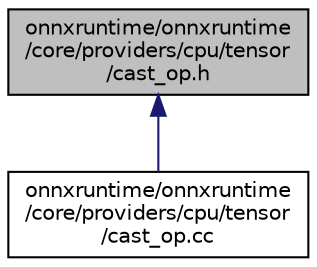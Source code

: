 digraph "onnxruntime/onnxruntime/core/providers/cpu/tensor/cast_op.h"
{
  edge [fontname="Helvetica",fontsize="10",labelfontname="Helvetica",labelfontsize="10"];
  node [fontname="Helvetica",fontsize="10",shape=record];
  Node72 [label="onnxruntime/onnxruntime\l/core/providers/cpu/tensor\l/cast_op.h",height=0.2,width=0.4,color="black", fillcolor="grey75", style="filled", fontcolor="black"];
  Node72 -> Node73 [dir="back",color="midnightblue",fontsize="10",style="solid"];
  Node73 [label="onnxruntime/onnxruntime\l/core/providers/cpu/tensor\l/cast_op.cc",height=0.2,width=0.4,color="black", fillcolor="white", style="filled",URL="$cpu_2tensor_2cast__op_8cc.html"];
}

